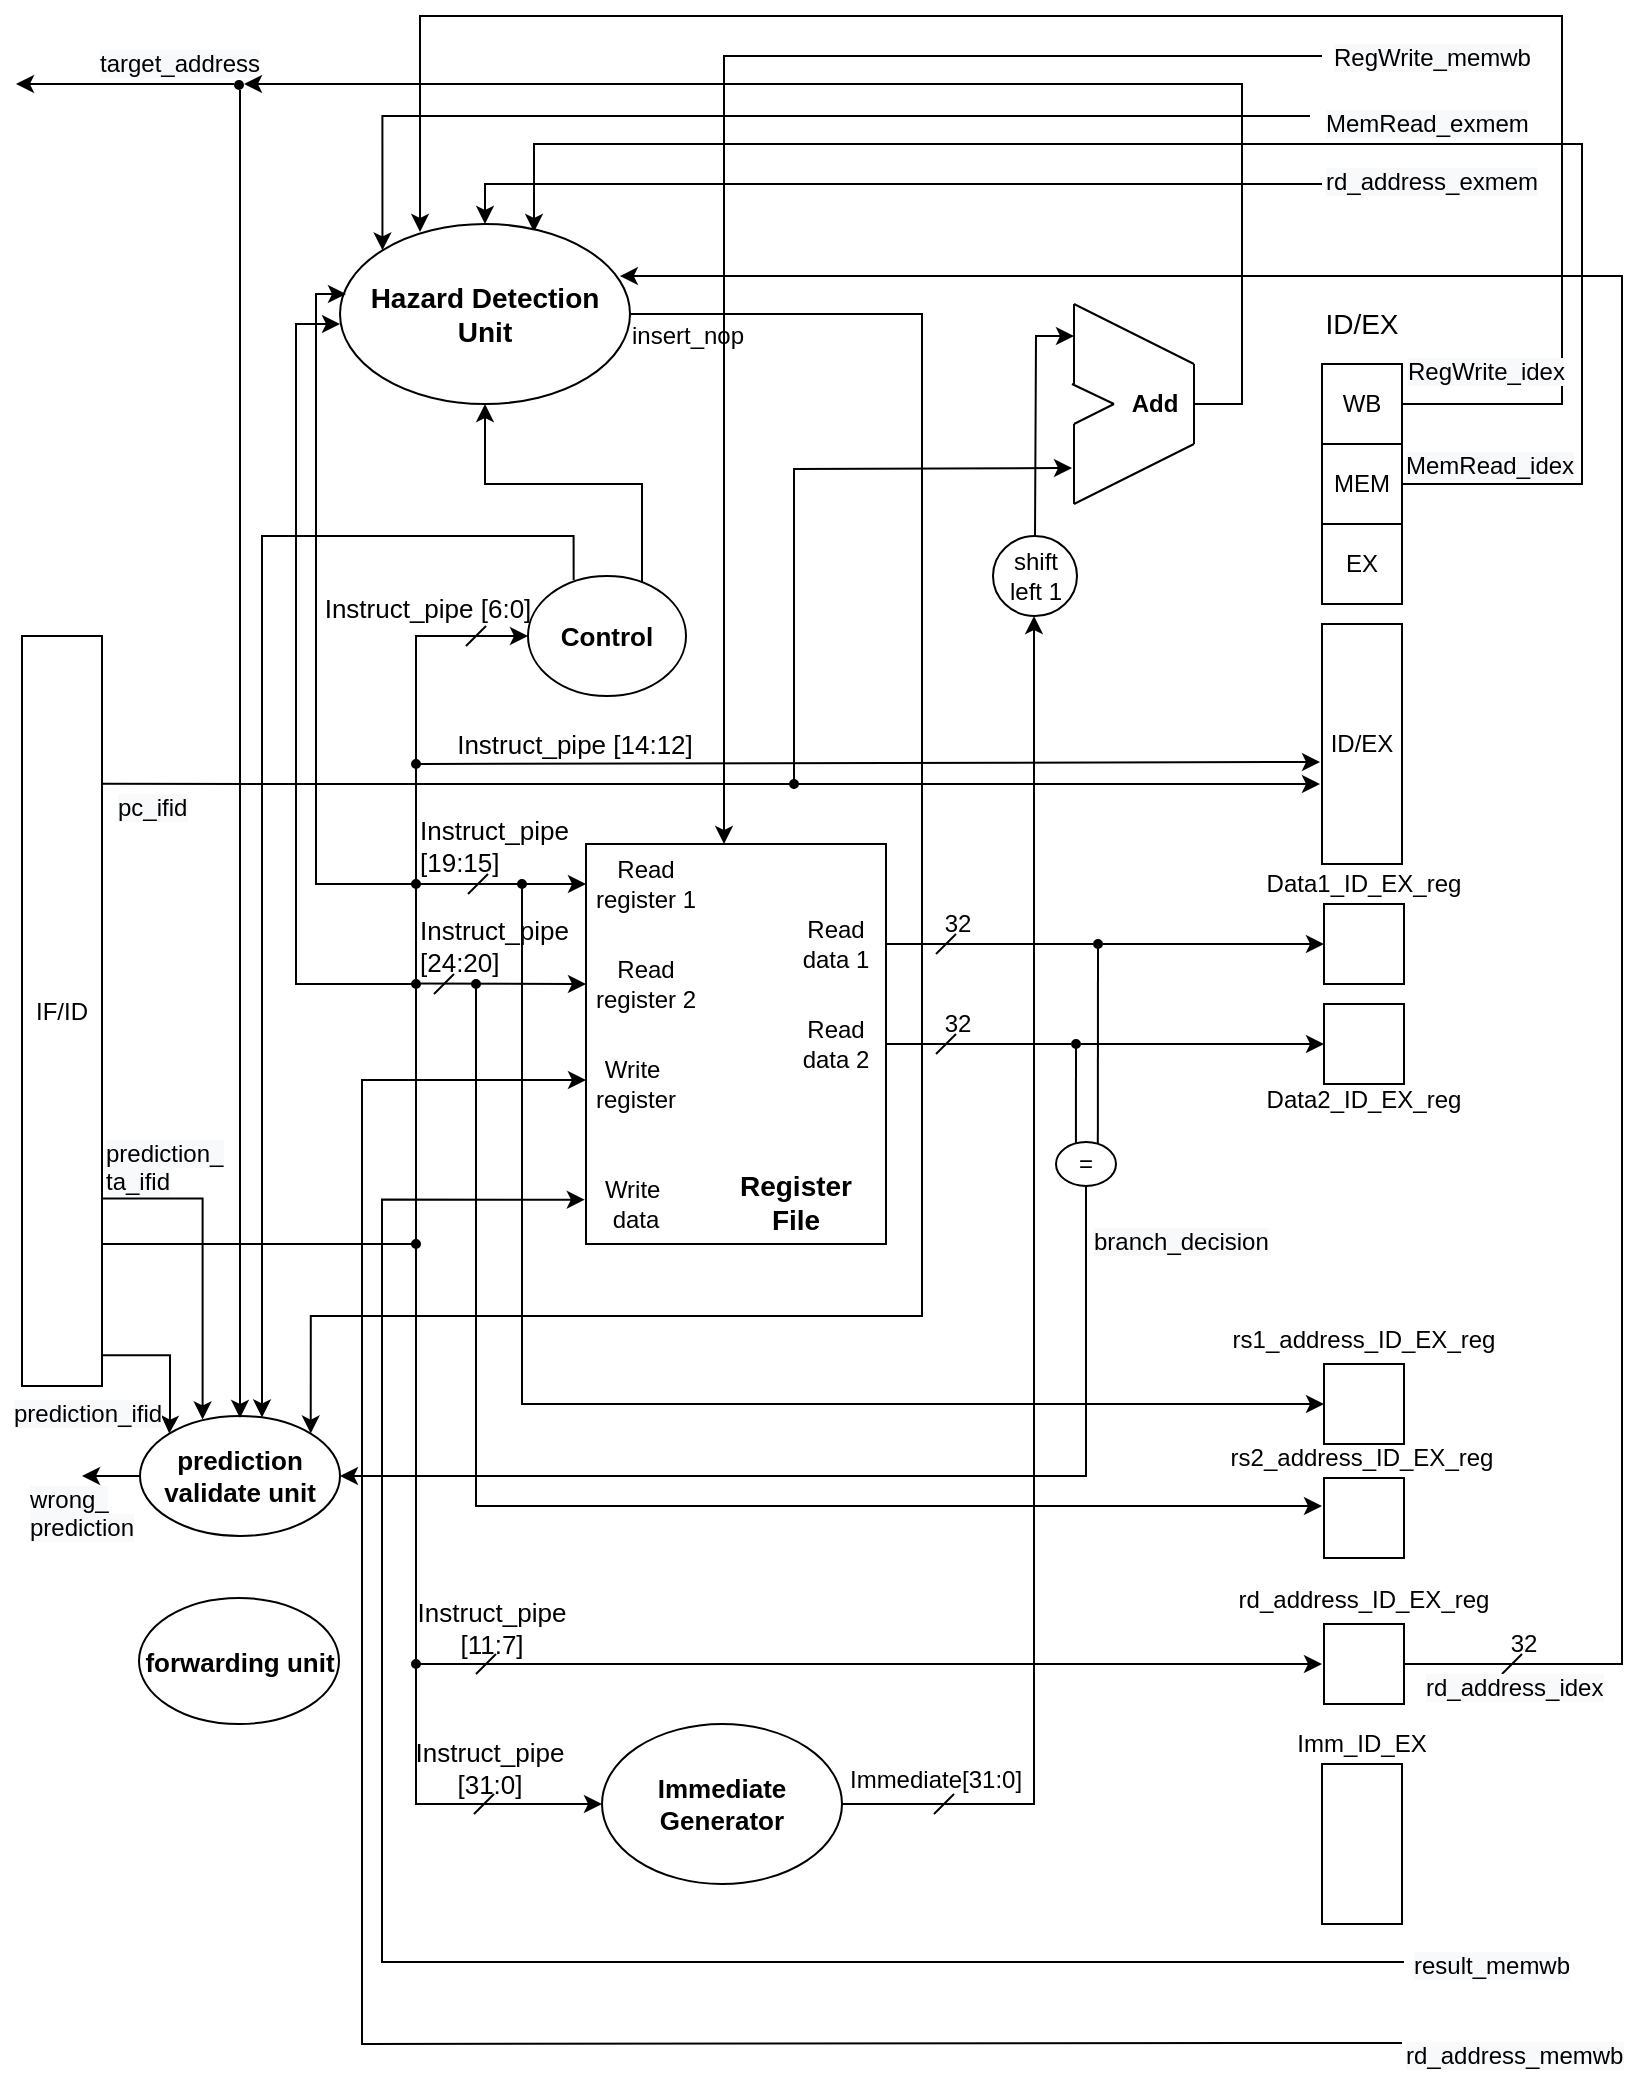 <mxfile version="14.4.2" type="device"><diagram id="C4D67ffuTDaYjJX6yr9e" name="Page-1"><mxGraphModel dx="1021" dy="529" grid="1" gridSize="10" guides="1" tooltips="1" connect="1" arrows="1" fold="1" page="1" pageScale="1" pageWidth="827" pageHeight="1169" math="0" shadow="0"><root><mxCell id="0"/><mxCell id="1" parent="0"/><mxCell id="l9WlV2qs4b8OpY1RFIN2-1" value="" style="endArrow=none;html=1;entryX=0.1;entryY=0.5;entryDx=0;entryDy=0;entryPerimeter=0;" parent="1" target="l9WlV2qs4b8OpY1RFIN2-40" edge="1"><mxGeometry width="50" height="50" relative="1" as="geometry"><mxPoint x="50" y="724" as="sourcePoint"/><mxPoint x="187" y="724" as="targetPoint"/></mxGeometry></mxCell><mxCell id="l9WlV2qs4b8OpY1RFIN2-2" value="" style="endArrow=classic;html=1;rounded=0;" parent="1" edge="1"><mxGeometry width="50" height="50" relative="1" as="geometry"><mxPoint x="207" y="725" as="sourcePoint"/><mxPoint x="292" y="544" as="targetPoint"/><Array as="points"><mxPoint x="207" y="624"/><mxPoint x="207" y="544"/></Array></mxGeometry></mxCell><mxCell id="IM8ucsLifQxLvVjgq8dF-1" style="edgeStyle=orthogonalEdgeStyle;rounded=0;orthogonalLoop=1;jettySize=auto;html=1;entryX=-0.012;entryY=0.427;entryDx=0;entryDy=0;entryPerimeter=0;" parent="1" target="l9WlV2qs4b8OpY1RFIN2-7" edge="1"><mxGeometry relative="1" as="geometry"><mxPoint x="701" y="1083" as="sourcePoint"/><Array as="points"><mxPoint x="190" y="1083"/><mxPoint x="190" y="702"/></Array><mxPoint x="292" y="702" as="targetPoint"/></mxGeometry></mxCell><mxCell id="IM8ucsLifQxLvVjgq8dF-5" style="edgeStyle=orthogonalEdgeStyle;rounded=0;orthogonalLoop=1;jettySize=auto;html=1;exitX=0;exitY=0.25;exitDx=0;exitDy=0;" parent="1" source="IM8ucsLifQxLvVjgq8dF-4" edge="1"><mxGeometry relative="1" as="geometry"><mxPoint x="292" y="642" as="targetPoint"/><mxPoint x="507" y="1151.5" as="sourcePoint"/><Array as="points"><mxPoint x="622" y="1124"/><mxPoint x="180" y="1124"/><mxPoint x="180" y="642"/></Array></mxGeometry></mxCell><mxCell id="IM8ucsLifQxLvVjgq8dF-6" style="edgeStyle=orthogonalEdgeStyle;rounded=0;orthogonalLoop=1;jettySize=auto;html=1;entryX=0.5;entryY=0;entryDx=0;entryDy=0;" parent="1" edge="1"><mxGeometry relative="1" as="geometry"><mxPoint x="361" y="524" as="targetPoint"/><mxPoint x="660" y="130" as="sourcePoint"/><Array as="points"><mxPoint x="361" y="130"/></Array></mxGeometry></mxCell><mxCell id="l9WlV2qs4b8OpY1RFIN2-11" value="" style="endArrow=classic;html=1;" parent="1" edge="1"><mxGeometry width="50" height="50" relative="1" as="geometry"><mxPoint x="205" y="593.76" as="sourcePoint"/><mxPoint x="292" y="594" as="targetPoint"/></mxGeometry></mxCell><mxCell id="l9WlV2qs4b8OpY1RFIN2-12" value="" style="endArrow=classic;html=1;exitX=0.9;exitY=0.5;exitDx=0;exitDy=0;exitPerimeter=0;" parent="1" source="l9WlV2qs4b8OpY1RFIN2-39" edge="1"><mxGeometry width="50" height="50" relative="1" as="geometry"><mxPoint x="187" y="934" as="sourcePoint"/><mxPoint x="660" y="934" as="targetPoint"/></mxGeometry></mxCell><mxCell id="l9WlV2qs4b8OpY1RFIN2-13" value="&lt;font style=&quot;font-size: 13px&quot;&gt;Instruct_pipe [19:15]&lt;/font&gt;" style="text;html=1;strokeColor=none;fillColor=none;align=left;verticalAlign=middle;whiteSpace=wrap;rounded=0;" parent="1" vertex="1"><mxGeometry x="207" y="510" width="81" height="30" as="geometry"/></mxCell><mxCell id="l9WlV2qs4b8OpY1RFIN2-14" value="&lt;font style=&quot;font-size: 13px&quot;&gt;Instruct_pipe [24:20]&lt;/font&gt;" style="text;html=1;strokeColor=none;fillColor=none;align=left;verticalAlign=middle;whiteSpace=wrap;rounded=0;" parent="1" vertex="1"><mxGeometry x="207" y="566" width="81" height="17" as="geometry"/></mxCell><mxCell id="l9WlV2qs4b8OpY1RFIN2-15" value="&lt;span style=&quot;font-size: 13px&quot;&gt;Instruct_pipe [11:7]&lt;/span&gt;" style="text;html=1;strokeColor=none;fillColor=none;align=center;verticalAlign=middle;whiteSpace=wrap;rounded=0;" parent="1" vertex="1"><mxGeometry x="190" y="907" width="110" height="17" as="geometry"/></mxCell><mxCell id="l9WlV2qs4b8OpY1RFIN2-16" value="" style="endArrow=classic;html=1;rounded=0;entryX=0;entryY=0.5;entryDx=0;entryDy=0;" parent="1" target="l9WlV2qs4b8OpY1RFIN2-17" edge="1"><mxGeometry width="50" height="50" relative="1" as="geometry"><mxPoint x="207" y="724" as="sourcePoint"/><mxPoint x="297" y="1004" as="targetPoint"/><Array as="points"><mxPoint x="207" y="844"/><mxPoint x="207" y="1004"/></Array></mxGeometry></mxCell><mxCell id="l9WlV2qs4b8OpY1RFIN2-17" value="&lt;b&gt;&lt;font style=&quot;font-size: 13px&quot;&gt;Immediate Generator&lt;/font&gt;&lt;/b&gt;" style="ellipse;whiteSpace=wrap;html=1;" parent="1" vertex="1"><mxGeometry x="300" y="964" width="120" height="80" as="geometry"/></mxCell><mxCell id="l9WlV2qs4b8OpY1RFIN2-18" value="" style="endArrow=none;html=1;" parent="1" edge="1"><mxGeometry width="50" height="50" relative="1" as="geometry"><mxPoint x="236" y="1009" as="sourcePoint"/><mxPoint x="246" y="999" as="targetPoint"/></mxGeometry></mxCell><mxCell id="l9WlV2qs4b8OpY1RFIN2-19" value="" style="endArrow=none;html=1;" parent="1" edge="1"><mxGeometry width="50" height="50" relative="1" as="geometry"><mxPoint x="237" y="939" as="sourcePoint"/><mxPoint x="247" y="929" as="targetPoint"/></mxGeometry></mxCell><mxCell id="l9WlV2qs4b8OpY1RFIN2-20" value="" style="endArrow=none;html=1;" parent="1" edge="1"><mxGeometry width="50" height="50" relative="1" as="geometry"><mxPoint x="216" y="599" as="sourcePoint"/><mxPoint x="226" y="589" as="targetPoint"/></mxGeometry></mxCell><mxCell id="l9WlV2qs4b8OpY1RFIN2-21" value="" style="endArrow=none;html=1;" parent="1" edge="1"><mxGeometry width="50" height="50" relative="1" as="geometry"><mxPoint x="233" y="549" as="sourcePoint"/><mxPoint x="243" y="539" as="targetPoint"/></mxGeometry></mxCell><mxCell id="l9WlV2qs4b8OpY1RFIN2-22" value="&lt;span style=&quot;font-size: 13px&quot;&gt;Instruct_pipe [31:0]&lt;/span&gt;" style="text;html=1;strokeColor=none;fillColor=none;align=center;verticalAlign=middle;whiteSpace=wrap;rounded=0;" parent="1" vertex="1"><mxGeometry x="189" y="977" width="110" height="17" as="geometry"/></mxCell><mxCell id="l9WlV2qs4b8OpY1RFIN2-23" value="" style="endArrow=classic;html=1;exitX=1;exitY=0.5;exitDx=0;exitDy=0;rounded=0;" parent="1" source="l9WlV2qs4b8OpY1RFIN2-17" edge="1"><mxGeometry width="50" height="50" relative="1" as="geometry"><mxPoint x="417" y="1004" as="sourcePoint"/><mxPoint x="516" y="410" as="targetPoint"/><Array as="points"><mxPoint x="516" y="1004"/></Array></mxGeometry></mxCell><mxCell id="l9WlV2qs4b8OpY1RFIN2-24" value="Immediate[31:0]" style="text;html=1;strokeColor=none;fillColor=none;align=center;verticalAlign=middle;whiteSpace=wrap;rounded=0;" parent="1" vertex="1"><mxGeometry x="447" y="982" width="40" height="20" as="geometry"/></mxCell><mxCell id="l9WlV2qs4b8OpY1RFIN2-25" value="" style="endArrow=none;html=1;" parent="1" edge="1"><mxGeometry width="50" height="50" relative="1" as="geometry"><mxPoint x="466" y="1009" as="sourcePoint"/><mxPoint x="476" y="999" as="targetPoint"/></mxGeometry></mxCell><mxCell id="l9WlV2qs4b8OpY1RFIN2-26" value="" style="rounded=0;whiteSpace=wrap;html=1;" parent="1" vertex="1"><mxGeometry x="660" y="984" width="40" height="80" as="geometry"/></mxCell><mxCell id="l9WlV2qs4b8OpY1RFIN2-27" value="Imm_ID_EX&lt;br&gt;" style="text;html=1;strokeColor=none;fillColor=none;align=center;verticalAlign=middle;whiteSpace=wrap;rounded=0;" parent="1" vertex="1"><mxGeometry x="650" y="964" width="60" height="20" as="geometry"/></mxCell><mxCell id="l9WlV2qs4b8OpY1RFIN2-28" value="" style="endArrow=classic;html=1;exitX=1;exitY=0.5;exitDx=0;exitDy=0;entryX=0;entryY=0.5;entryDx=0;entryDy=0;" parent="1" source="Z_e37B4Mx2cBMfXZXVl4-4" target="l9WlV2qs4b8OpY1RFIN2-41" edge="1"><mxGeometry width="50" height="50" relative="1" as="geometry"><mxPoint x="477" y="574" as="sourcePoint"/><mxPoint x="477" y="574" as="targetPoint"/></mxGeometry></mxCell><mxCell id="l9WlV2qs4b8OpY1RFIN2-29" value="" style="endArrow=classic;html=1;exitX=1;exitY=0.5;exitDx=0;exitDy=0;entryX=0;entryY=0.5;entryDx=0;entryDy=0;" parent="1" source="Z_e37B4Mx2cBMfXZXVl4-7" target="l9WlV2qs4b8OpY1RFIN2-42" edge="1"><mxGeometry width="50" height="50" relative="1" as="geometry"><mxPoint x="417" y="624" as="sourcePoint"/><mxPoint x="477" y="624" as="targetPoint"/></mxGeometry></mxCell><mxCell id="l9WlV2qs4b8OpY1RFIN2-30" value="" style="endArrow=none;html=1;" parent="1" edge="1"><mxGeometry width="50" height="50" relative="1" as="geometry"><mxPoint x="467" y="629" as="sourcePoint"/><mxPoint x="477" y="619" as="targetPoint"/></mxGeometry></mxCell><mxCell id="l9WlV2qs4b8OpY1RFIN2-31" value="" style="endArrow=none;html=1;" parent="1" edge="1"><mxGeometry width="50" height="50" relative="1" as="geometry"><mxPoint x="467" y="579" as="sourcePoint"/><mxPoint x="477" y="569" as="targetPoint"/></mxGeometry></mxCell><mxCell id="l9WlV2qs4b8OpY1RFIN2-32" style="edgeStyle=orthogonalEdgeStyle;rounded=0;orthogonalLoop=1;jettySize=auto;html=1;entryX=0.5;entryY=1;entryDx=0;entryDy=0;" parent="1" source="l9WlV2qs4b8OpY1RFIN2-33" target="l9WlV2qs4b8OpY1RFIN2-69" edge="1"><mxGeometry relative="1" as="geometry"><mxPoint x="297" y="324" as="targetPoint"/><Array as="points"><mxPoint x="320" y="344"/><mxPoint x="242" y="344"/></Array></mxGeometry></mxCell><mxCell id="jDIBKM7Y3bUjdgO7xN4o-4" style="edgeStyle=orthogonalEdgeStyle;rounded=0;orthogonalLoop=1;jettySize=auto;html=1;exitX=0.289;exitY=0.034;exitDx=0;exitDy=0;exitPerimeter=0;" edge="1" parent="1" source="l9WlV2qs4b8OpY1RFIN2-33" target="IM8ucsLifQxLvVjgq8dF-24"><mxGeometry relative="1" as="geometry"><Array as="points"><mxPoint x="286" y="370"/><mxPoint x="130" y="370"/></Array></mxGeometry></mxCell><mxCell id="l9WlV2qs4b8OpY1RFIN2-33" value="&lt;b&gt;&lt;font style=&quot;font-size: 13px&quot;&gt;Control&lt;/font&gt;&lt;/b&gt;" style="ellipse;whiteSpace=wrap;html=1;" parent="1" vertex="1"><mxGeometry x="263" y="390" width="79" height="60" as="geometry"/></mxCell><mxCell id="l9WlV2qs4b8OpY1RFIN2-34" value="" style="endArrow=classic;html=1;rounded=0;entryX=0;entryY=0.5;entryDx=0;entryDy=0;" parent="1" target="l9WlV2qs4b8OpY1RFIN2-33" edge="1"><mxGeometry width="50" height="50" relative="1" as="geometry"><mxPoint x="207" y="544" as="sourcePoint"/><mxPoint x="287" y="424" as="targetPoint"/><Array as="points"><mxPoint x="207" y="420"/></Array></mxGeometry></mxCell><mxCell id="l9WlV2qs4b8OpY1RFIN2-35" value="32" style="text;html=1;strokeColor=none;fillColor=none;align=center;verticalAlign=middle;whiteSpace=wrap;rounded=0;" parent="1" vertex="1"><mxGeometry x="458" y="554" width="40" height="20" as="geometry"/></mxCell><mxCell id="l9WlV2qs4b8OpY1RFIN2-36" value="32" style="text;html=1;strokeColor=none;fillColor=none;align=center;verticalAlign=middle;whiteSpace=wrap;rounded=0;" parent="1" vertex="1"><mxGeometry x="458" y="604" width="40" height="20" as="geometry"/></mxCell><mxCell id="l9WlV2qs4b8OpY1RFIN2-37" value="" style="verticalLabelPosition=bottom;shadow=0;dashed=0;align=center;html=1;verticalAlign=top;shape=mxgraph.electrical.logic_gates.inverting_contact;fillColor=#000000;" parent="1" vertex="1"><mxGeometry x="204.5" y="541.5" width="5" height="5" as="geometry"/></mxCell><mxCell id="l9WlV2qs4b8OpY1RFIN2-38" value="" style="verticalLabelPosition=bottom;shadow=0;dashed=0;align=center;html=1;verticalAlign=top;shape=mxgraph.electrical.logic_gates.inverting_contact;fillColor=#000000;" parent="1" vertex="1"><mxGeometry x="204.5" y="591.5" width="5" height="5" as="geometry"/></mxCell><mxCell id="l9WlV2qs4b8OpY1RFIN2-39" value="" style="verticalLabelPosition=bottom;shadow=0;dashed=0;align=center;html=1;verticalAlign=top;shape=mxgraph.electrical.logic_gates.inverting_contact;fillColor=#000000;" parent="1" vertex="1"><mxGeometry x="204.5" y="931.5" width="5" height="5" as="geometry"/></mxCell><mxCell id="l9WlV2qs4b8OpY1RFIN2-40" value="" style="verticalLabelPosition=bottom;shadow=0;dashed=0;align=center;html=1;verticalAlign=top;shape=mxgraph.electrical.logic_gates.inverting_contact;fillColor=#000000;" parent="1" vertex="1"><mxGeometry x="204.5" y="721.5" width="5" height="5" as="geometry"/></mxCell><mxCell id="l9WlV2qs4b8OpY1RFIN2-41" value="" style="rounded=0;whiteSpace=wrap;html=1;" parent="1" vertex="1"><mxGeometry x="661" y="554" width="40" height="40" as="geometry"/></mxCell><mxCell id="l9WlV2qs4b8OpY1RFIN2-42" value="" style="rounded=0;whiteSpace=wrap;html=1;" parent="1" vertex="1"><mxGeometry x="661" y="604" width="40" height="40" as="geometry"/></mxCell><mxCell id="l9WlV2qs4b8OpY1RFIN2-43" value="Data1_ID_EX_reg" style="text;html=1;strokeColor=none;fillColor=none;align=center;verticalAlign=middle;whiteSpace=wrap;rounded=0;" parent="1" vertex="1"><mxGeometry x="661" y="534" width="40" height="20" as="geometry"/></mxCell><mxCell id="l9WlV2qs4b8OpY1RFIN2-44" value="Data2_ID_EX_reg&lt;br&gt;" style="text;html=1;strokeColor=none;fillColor=none;align=center;verticalAlign=middle;whiteSpace=wrap;rounded=0;" parent="1" vertex="1"><mxGeometry x="661" y="641.5" width="40" height="20" as="geometry"/></mxCell><mxCell id="l9WlV2qs4b8OpY1RFIN2-45" value="&lt;font style=&quot;font-size: 13px&quot;&gt;Instruct_pipe [6:0]&lt;/font&gt;" style="text;html=1;strokeColor=none;fillColor=none;align=center;verticalAlign=middle;whiteSpace=wrap;rounded=0;" parent="1" vertex="1"><mxGeometry x="153.5" y="396" width="118" height="20" as="geometry"/></mxCell><mxCell id="l9WlV2qs4b8OpY1RFIN2-46" value="" style="endArrow=none;html=1;" parent="1" edge="1"><mxGeometry width="50" height="50" relative="1" as="geometry"><mxPoint x="232" y="425" as="sourcePoint"/><mxPoint x="242" y="415" as="targetPoint"/></mxGeometry></mxCell><mxCell id="l9WlV2qs4b8OpY1RFIN2-47" value="" style="endArrow=none;html=1;entryX=0.75;entryY=1;entryDx=0;entryDy=0;exitX=0.374;exitY=-0.003;exitDx=0;exitDy=0;exitPerimeter=0;" parent="1" source="l9WlV2qs4b8OpY1RFIN2-50" edge="1"><mxGeometry width="50" height="50" relative="1" as="geometry"><mxPoint x="537" y="724" as="sourcePoint"/><mxPoint x="537" y="624" as="targetPoint"/></mxGeometry></mxCell><mxCell id="l9WlV2qs4b8OpY1RFIN2-48" value="" style="endArrow=none;html=1;exitX=0.648;exitY=0.013;exitDx=0;exitDy=0;exitPerimeter=0;" parent="1" source="l9WlV2qs4b8OpY1RFIN2-50" edge="1"><mxGeometry width="50" height="50" relative="1" as="geometry"><mxPoint x="548" y="724" as="sourcePoint"/><mxPoint x="548" y="574" as="targetPoint"/></mxGeometry></mxCell><mxCell id="l9WlV2qs4b8OpY1RFIN2-49" value="" style="ellipse;whiteSpace=wrap;html=1;fillColor=#FFFFFF;" parent="1" vertex="1"><mxGeometry x="527" y="673" width="30" height="22" as="geometry"/></mxCell><mxCell id="IM8ucsLifQxLvVjgq8dF-12" value="" style="edgeStyle=orthogonalEdgeStyle;rounded=0;orthogonalLoop=1;jettySize=auto;html=1;entryX=1;entryY=0.5;entryDx=0;entryDy=0;exitX=0.5;exitY=1;exitDx=0;exitDy=0;" parent="1" source="l9WlV2qs4b8OpY1RFIN2-49" target="IM8ucsLifQxLvVjgq8dF-24" edge="1"><mxGeometry relative="1" as="geometry"><mxPoint x="542" y="700" as="sourcePoint"/><mxPoint x="170" y="840" as="targetPoint"/><Array as="points"><mxPoint x="542" y="840"/></Array></mxGeometry></mxCell><mxCell id="l9WlV2qs4b8OpY1RFIN2-50" value="=" style="text;html=1;strokeColor=none;fillColor=none;align=center;verticalAlign=middle;whiteSpace=wrap;rounded=0;" parent="1" vertex="1"><mxGeometry x="522" y="674" width="40" height="20" as="geometry"/></mxCell><mxCell id="l9WlV2qs4b8OpY1RFIN2-51" value="&lt;font style=&quot;font-size: 14px&quot;&gt;ID/EX&lt;/font&gt;" style="text;html=1;strokeColor=none;fillColor=none;align=center;verticalAlign=middle;whiteSpace=wrap;rounded=0;dashed=1;" parent="1" vertex="1"><mxGeometry x="660" y="254" width="40" height="20" as="geometry"/></mxCell><mxCell id="IM8ucsLifQxLvVjgq8dF-22" style="edgeStyle=orthogonalEdgeStyle;rounded=0;orthogonalLoop=1;jettySize=auto;html=1;exitX=1;exitY=0.5;exitDx=0;exitDy=0;entryX=0.276;entryY=0.044;entryDx=0;entryDy=0;entryPerimeter=0;" parent="1" source="l9WlV2qs4b8OpY1RFIN2-52" target="l9WlV2qs4b8OpY1RFIN2-69" edge="1"><mxGeometry relative="1" as="geometry"><mxPoint x="208" y="124" as="targetPoint"/><Array as="points"><mxPoint x="780" y="304"/><mxPoint x="780" y="110"/><mxPoint x="209" y="110"/></Array></mxGeometry></mxCell><mxCell id="l9WlV2qs4b8OpY1RFIN2-52" value="WB" style="rounded=0;whiteSpace=wrap;html=1;" parent="1" vertex="1"><mxGeometry x="660" y="284" width="40" height="40" as="geometry"/></mxCell><mxCell id="IM8ucsLifQxLvVjgq8dF-19" style="edgeStyle=orthogonalEdgeStyle;rounded=0;orthogonalLoop=1;jettySize=auto;html=1;exitX=1;exitY=0.5;exitDx=0;exitDy=0;entryX=0.669;entryY=0.044;entryDx=0;entryDy=0;entryPerimeter=0;" parent="1" source="l9WlV2qs4b8OpY1RFIN2-53" target="l9WlV2qs4b8OpY1RFIN2-69" edge="1"><mxGeometry relative="1" as="geometry"><Array as="points"><mxPoint x="790" y="344"/><mxPoint x="790" y="174"/><mxPoint x="266" y="174"/></Array></mxGeometry></mxCell><mxCell id="l9WlV2qs4b8OpY1RFIN2-53" value="MEM" style="rounded=0;whiteSpace=wrap;html=1;" parent="1" vertex="1"><mxGeometry x="660" y="324" width="40" height="40" as="geometry"/></mxCell><mxCell id="l9WlV2qs4b8OpY1RFIN2-54" value="EX" style="rounded=0;whiteSpace=wrap;html=1;" parent="1" vertex="1"><mxGeometry x="660" y="364" width="40" height="40" as="geometry"/></mxCell><mxCell id="l9WlV2qs4b8OpY1RFIN2-55" value="" style="endArrow=classic;html=1;rounded=0;entryX=0;entryY=0.5;entryDx=0;entryDy=0;" parent="1" target="l9WlV2qs4b8OpY1RFIN2-58" edge="1"><mxGeometry width="50" height="50" relative="1" as="geometry"><mxPoint x="260" y="544" as="sourcePoint"/><mxPoint x="660" y="804" as="targetPoint"/><Array as="points"><mxPoint x="260" y="804"/></Array></mxGeometry></mxCell><mxCell id="l9WlV2qs4b8OpY1RFIN2-56" value="" style="endArrow=classic;html=1;rounded=0;" parent="1" edge="1"><mxGeometry width="50" height="50" relative="1" as="geometry"><mxPoint x="237" y="595" as="sourcePoint"/><mxPoint x="660" y="855" as="targetPoint"/><Array as="points"><mxPoint x="237" y="855"/></Array></mxGeometry></mxCell><mxCell id="l9WlV2qs4b8OpY1RFIN2-57" value="" style="rounded=0;whiteSpace=wrap;html=1;" parent="1" vertex="1"><mxGeometry x="661" y="604" width="40" height="40" as="geometry"/></mxCell><mxCell id="l9WlV2qs4b8OpY1RFIN2-58" value="" style="rounded=0;whiteSpace=wrap;html=1;" parent="1" vertex="1"><mxGeometry x="661" y="784" width="40" height="40" as="geometry"/></mxCell><mxCell id="l9WlV2qs4b8OpY1RFIN2-59" value="" style="rounded=0;whiteSpace=wrap;html=1;" parent="1" vertex="1"><mxGeometry x="661" y="841" width="40" height="40" as="geometry"/></mxCell><mxCell id="l9WlV2qs4b8OpY1RFIN2-60" value="rs1_address_ID_EX_reg" style="text;html=1;strokeColor=none;fillColor=none;align=center;verticalAlign=middle;whiteSpace=wrap;rounded=0;" parent="1" vertex="1"><mxGeometry x="661" y="761.5" width="40" height="20" as="geometry"/></mxCell><mxCell id="l9WlV2qs4b8OpY1RFIN2-61" value="rs2_address_ID_EX_reg" style="text;html=1;strokeColor=none;fillColor=none;align=center;verticalAlign=middle;whiteSpace=wrap;rounded=0;" parent="1" vertex="1"><mxGeometry x="660" y="821" width="40" height="20" as="geometry"/></mxCell><mxCell id="l9WlV2qs4b8OpY1RFIN2-62" value="" style="verticalLabelPosition=bottom;shadow=0;dashed=0;align=center;html=1;verticalAlign=top;shape=mxgraph.electrical.logic_gates.inverting_contact;fillColor=#000000;" parent="1" vertex="1"><mxGeometry x="204.5" y="481.5" width="5" height="5" as="geometry"/></mxCell><mxCell id="l9WlV2qs4b8OpY1RFIN2-63" value="&lt;font style=&quot;font-size: 13px&quot;&gt;Instruct_pipe [14:12]&lt;/font&gt;" style="text;html=1;strokeColor=none;fillColor=none;align=center;verticalAlign=middle;whiteSpace=wrap;rounded=0;" parent="1" vertex="1"><mxGeometry x="220" y="464" width="133" height="20" as="geometry"/></mxCell><mxCell id="IM8ucsLifQxLvVjgq8dF-15" style="edgeStyle=orthogonalEdgeStyle;rounded=0;orthogonalLoop=1;jettySize=auto;html=1;exitX=1;exitY=0.5;exitDx=0;exitDy=0;entryX=0.965;entryY=0.289;entryDx=0;entryDy=0;entryPerimeter=0;" parent="1" source="l9WlV2qs4b8OpY1RFIN2-64" target="l9WlV2qs4b8OpY1RFIN2-69" edge="1"><mxGeometry relative="1" as="geometry"><Array as="points"><mxPoint x="810" y="934"/><mxPoint x="810" y="240"/></Array><mxPoint x="320" y="240" as="targetPoint"/></mxGeometry></mxCell><mxCell id="l9WlV2qs4b8OpY1RFIN2-64" value="" style="rounded=0;whiteSpace=wrap;html=1;" parent="1" vertex="1"><mxGeometry x="661" y="914" width="40" height="40" as="geometry"/></mxCell><mxCell id="l9WlV2qs4b8OpY1RFIN2-65" value="" style="verticalLabelPosition=bottom;shadow=0;dashed=0;align=center;html=1;verticalAlign=top;shape=mxgraph.electrical.logic_gates.inverting_contact;fillColor=#000000;" parent="1" vertex="1"><mxGeometry x="234.5" y="591.5" width="5" height="5" as="geometry"/></mxCell><mxCell id="l9WlV2qs4b8OpY1RFIN2-66" value="" style="verticalLabelPosition=bottom;shadow=0;dashed=0;align=center;html=1;verticalAlign=top;shape=mxgraph.electrical.logic_gates.inverting_contact;fillColor=#000000;" parent="1" vertex="1"><mxGeometry x="257.5" y="541.5" width="5" height="5" as="geometry"/></mxCell><mxCell id="l9WlV2qs4b8OpY1RFIN2-67" value="rd_address_ID_EX_reg" style="text;html=1;strokeColor=none;fillColor=none;align=center;verticalAlign=middle;whiteSpace=wrap;rounded=0;" parent="1" vertex="1"><mxGeometry x="661" y="891.5" width="40" height="20" as="geometry"/></mxCell><mxCell id="IM8ucsLifQxLvVjgq8dF-8" style="edgeStyle=orthogonalEdgeStyle;rounded=0;orthogonalLoop=1;jettySize=auto;html=1;entryX=0;entryY=0;entryDx=0;entryDy=0;" parent="1" target="l9WlV2qs4b8OpY1RFIN2-69" edge="1"><mxGeometry relative="1" as="geometry"><mxPoint x="654" y="160" as="sourcePoint"/><Array as="points"><mxPoint x="654" y="160"/><mxPoint x="190" y="160"/></Array></mxGeometry></mxCell><mxCell id="IM8ucsLifQxLvVjgq8dF-10" style="edgeStyle=orthogonalEdgeStyle;rounded=0;orthogonalLoop=1;jettySize=auto;html=1;exitX=0;exitY=0.5;exitDx=0;exitDy=0;entryX=0.5;entryY=0;entryDx=0;entryDy=0;" parent="1" source="IM8ucsLifQxLvVjgq8dF-11" target="l9WlV2qs4b8OpY1RFIN2-69" edge="1"><mxGeometry relative="1" as="geometry"><mxPoint x="597" y="214" as="sourcePoint"/><Array as="points"><mxPoint x="630" y="194"/><mxPoint x="242" y="194"/></Array></mxGeometry></mxCell><mxCell id="jDIBKM7Y3bUjdgO7xN4o-16" style="edgeStyle=orthogonalEdgeStyle;rounded=0;orthogonalLoop=1;jettySize=auto;html=1;exitX=1;exitY=0.5;exitDx=0;exitDy=0;entryX=1;entryY=0;entryDx=0;entryDy=0;" edge="1" parent="1" source="l9WlV2qs4b8OpY1RFIN2-69" target="IM8ucsLifQxLvVjgq8dF-24"><mxGeometry relative="1" as="geometry"><Array as="points"><mxPoint x="460" y="259"/><mxPoint x="460" y="760"/><mxPoint x="155" y="760"/></Array></mxGeometry></mxCell><mxCell id="l9WlV2qs4b8OpY1RFIN2-69" value="&lt;font style=&quot;font-size: 14px&quot;&gt;&lt;b&gt;Hazard Detection Unit&lt;/b&gt;&lt;/font&gt;" style="ellipse;whiteSpace=wrap;html=1;" parent="1" vertex="1"><mxGeometry x="169" y="214" width="145" height="90" as="geometry"/></mxCell><mxCell id="l9WlV2qs4b8OpY1RFIN2-70" value="" style="group;fontStyle=1" parent="1" vertex="1" connectable="0"><mxGeometry x="535" y="254" width="61" height="100" as="geometry"/></mxCell><mxCell id="l9WlV2qs4b8OpY1RFIN2-71" value="" style="endArrow=none;html=1;" parent="l9WlV2qs4b8OpY1RFIN2-70" edge="1"><mxGeometry width="50" height="50" relative="1" as="geometry"><mxPoint x="1" y="100" as="sourcePoint"/><mxPoint x="61" y="70" as="targetPoint"/></mxGeometry></mxCell><mxCell id="l9WlV2qs4b8OpY1RFIN2-72" value="" style="endArrow=none;html=1;" parent="l9WlV2qs4b8OpY1RFIN2-70" edge="1"><mxGeometry width="50" height="50" relative="1" as="geometry"><mxPoint x="61" y="70" as="sourcePoint"/><mxPoint x="61" y="30" as="targetPoint"/></mxGeometry></mxCell><mxCell id="l9WlV2qs4b8OpY1RFIN2-73" value="" style="endArrow=none;html=1;" parent="l9WlV2qs4b8OpY1RFIN2-70" edge="1"><mxGeometry width="50" height="50" relative="1" as="geometry"><mxPoint x="1" as="sourcePoint"/><mxPoint x="61" y="30" as="targetPoint"/></mxGeometry></mxCell><mxCell id="l9WlV2qs4b8OpY1RFIN2-74" value="" style="endArrow=none;html=1;" parent="l9WlV2qs4b8OpY1RFIN2-70" edge="1"><mxGeometry width="50" height="50" relative="1" as="geometry"><mxPoint y="40" as="sourcePoint"/><mxPoint x="21" y="50" as="targetPoint"/></mxGeometry></mxCell><mxCell id="l9WlV2qs4b8OpY1RFIN2-75" value="" style="endArrow=none;html=1;" parent="l9WlV2qs4b8OpY1RFIN2-70" edge="1"><mxGeometry width="50" height="50" relative="1" as="geometry"><mxPoint x="1" y="60" as="sourcePoint"/><mxPoint x="21" y="50" as="targetPoint"/></mxGeometry></mxCell><mxCell id="l9WlV2qs4b8OpY1RFIN2-76" value="" style="endArrow=none;html=1;" parent="l9WlV2qs4b8OpY1RFIN2-70" edge="1"><mxGeometry width="50" height="50" relative="1" as="geometry"><mxPoint x="1" y="40" as="sourcePoint"/><mxPoint x="1" as="targetPoint"/></mxGeometry></mxCell><mxCell id="l9WlV2qs4b8OpY1RFIN2-77" value="" style="endArrow=none;html=1;" parent="l9WlV2qs4b8OpY1RFIN2-70" edge="1"><mxGeometry width="50" height="50" relative="1" as="geometry"><mxPoint x="1" y="100" as="sourcePoint"/><mxPoint x="1" y="60" as="targetPoint"/></mxGeometry></mxCell><mxCell id="l9WlV2qs4b8OpY1RFIN2-105" style="edgeStyle=orthogonalEdgeStyle;rounded=0;orthogonalLoop=1;jettySize=auto;html=1;" parent="1" source="jDIBKM7Y3bUjdgO7xN4o-6" edge="1"><mxGeometry relative="1" as="geometry"><mxPoint x="7" y="144" as="targetPoint"/><Array as="points"/></mxGeometry></mxCell><mxCell id="l9WlV2qs4b8OpY1RFIN2-78" value="&lt;span&gt;Add&lt;/span&gt;" style="text;html=1;align=center;verticalAlign=middle;resizable=0;points=[];autosize=1;fontStyle=1" parent="1" vertex="1"><mxGeometry x="556" y="294" width="40" height="20" as="geometry"/></mxCell><mxCell id="l9WlV2qs4b8OpY1RFIN2-80" value="" style="verticalLabelPosition=bottom;shadow=0;dashed=0;align=center;html=1;verticalAlign=top;shape=mxgraph.electrical.logic_gates.inverting_contact;fillColor=#000000;" parent="1" vertex="1"><mxGeometry x="393.5" y="491.5" width="5" height="5" as="geometry"/></mxCell><mxCell id="l9WlV2qs4b8OpY1RFIN2-83" value="shift left 1" style="ellipse;whiteSpace=wrap;html=1;" parent="1" vertex="1"><mxGeometry x="495.5" y="370" width="42" height="40" as="geometry"/></mxCell><mxCell id="l9WlV2qs4b8OpY1RFIN2-84" value="" style="endArrow=classic;html=1;exitX=0.1;exitY=0.5;exitDx=0;exitDy=0;rounded=0;exitPerimeter=0;" parent="1" source="l9WlV2qs4b8OpY1RFIN2-37" edge="1"><mxGeometry width="50" height="50" relative="1" as="geometry"><mxPoint x="187" y="543.5" as="sourcePoint"/><mxPoint x="172" y="249" as="targetPoint"/><Array as="points"><mxPoint x="157" y="544"/><mxPoint x="157" y="249"/></Array></mxGeometry></mxCell><mxCell id="l9WlV2qs4b8OpY1RFIN2-85" value="" style="endArrow=classic;html=1;exitX=0.1;exitY=0.5;exitDx=0;exitDy=0;entryX=0;entryY=0.556;entryDx=0;entryDy=0;entryPerimeter=0;rounded=0;exitPerimeter=0;" parent="1" source="l9WlV2qs4b8OpY1RFIN2-38" target="l9WlV2qs4b8OpY1RFIN2-69" edge="1"><mxGeometry width="50" height="50" relative="1" as="geometry"><mxPoint x="185.75" y="593.5" as="sourcePoint"/><mxPoint x="167" y="264" as="targetPoint"/><Array as="points"><mxPoint x="147" y="594"/><mxPoint x="147" y="264"/></Array></mxGeometry></mxCell><mxCell id="l9WlV2qs4b8OpY1RFIN2-88" value="insert_nop" style="text;html=1;strokeColor=none;fillColor=none;align=center;verticalAlign=middle;whiteSpace=wrap;rounded=0;" parent="1" vertex="1"><mxGeometry x="323" y="260" width="40" height="20" as="geometry"/></mxCell><mxCell id="jDIBKM7Y3bUjdgO7xN4o-15" style="edgeStyle=orthogonalEdgeStyle;rounded=0;orthogonalLoop=1;jettySize=auto;html=1;exitX=1;exitY=0.75;exitDx=0;exitDy=0;entryX=0.313;entryY=0.029;entryDx=0;entryDy=0;entryPerimeter=0;" edge="1" parent="1" source="l9WlV2qs4b8OpY1RFIN2-89" target="IM8ucsLifQxLvVjgq8dF-24"><mxGeometry relative="1" as="geometry"/></mxCell><mxCell id="l9WlV2qs4b8OpY1RFIN2-89" value="IF/ID" style="rounded=0;whiteSpace=wrap;html=1;" parent="1" vertex="1"><mxGeometry x="10" y="420" width="40" height="375" as="geometry"/></mxCell><mxCell id="l9WlV2qs4b8OpY1RFIN2-94" value="" style="endArrow=classic;html=1;rounded=0;exitX=1.012;exitY=0.197;exitDx=0;exitDy=0;exitPerimeter=0;" parent="1" source="l9WlV2qs4b8OpY1RFIN2-89" edge="1"><mxGeometry width="50" height="50" relative="1" as="geometry"><mxPoint x="70" y="494" as="sourcePoint"/><mxPoint x="659" y="494" as="targetPoint"/><Array as="points"><mxPoint x="137" y="494"/><mxPoint x="377" y="494"/><mxPoint x="427" y="494"/></Array></mxGeometry></mxCell><mxCell id="l9WlV2qs4b8OpY1RFIN2-95" value="ID/EX" style="rounded=0;whiteSpace=wrap;html=1;" parent="1" vertex="1"><mxGeometry x="660" y="414" width="40" height="120" as="geometry"/></mxCell><mxCell id="l9WlV2qs4b8OpY1RFIN2-96" value="" style="endArrow=classic;html=1;fontStyle=1;rounded=0;" parent="1" edge="1"><mxGeometry width="50" height="50" relative="1" as="geometry"><mxPoint x="396" y="496.5" as="sourcePoint"/><mxPoint x="535" y="336" as="targetPoint"/><Array as="points"><mxPoint x="396" y="336.5"/></Array></mxGeometry></mxCell><mxCell id="l9WlV2qs4b8OpY1RFIN2-97" value="" style="endArrow=classic;html=1;exitX=0.9;exitY=0.5;exitDx=0;exitDy=0;exitPerimeter=0;" parent="1" source="l9WlV2qs4b8OpY1RFIN2-62" edge="1"><mxGeometry width="50" height="50" relative="1" as="geometry"><mxPoint x="210" y="483" as="sourcePoint"/><mxPoint x="659" y="483" as="targetPoint"/><Array as="points"/></mxGeometry></mxCell><mxCell id="IM8ucsLifQxLvVjgq8dF-2" value="&lt;span style=&quot;color: rgb(0 , 0 , 0) ; font-family: &amp;#34;helvetica&amp;#34; ; font-size: 12px ; font-style: normal ; font-weight: 400 ; letter-spacing: normal ; text-align: center ; text-indent: 0px ; text-transform: none ; word-spacing: 0px ; background-color: rgb(248 , 249 , 250) ; display: inline ; float: none&quot;&gt;result_memwb&lt;/span&gt;" style="text;whiteSpace=wrap;html=1;" parent="1" vertex="1"><mxGeometry x="704" y="1071" width="80" height="30" as="geometry"/></mxCell><mxCell id="IM8ucsLifQxLvVjgq8dF-4" value="&lt;span style=&quot;color: rgb(0 , 0 , 0) ; font-family: &amp;#34;helvetica&amp;#34; ; font-size: 12px ; font-style: normal ; font-weight: 400 ; letter-spacing: normal ; text-align: center ; text-indent: 0px ; text-transform: none ; word-spacing: 0px ; background-color: rgb(248 , 249 , 250) ; display: inline ; float: none&quot;&gt;rd_address_memwb&lt;/span&gt;" style="text;whiteSpace=wrap;html=1;" parent="1" vertex="1"><mxGeometry x="700" y="1116" width="100" height="30" as="geometry"/></mxCell><mxCell id="IM8ucsLifQxLvVjgq8dF-7" value="&lt;span style=&quot;color: rgb(0 , 0 , 0) ; font-family: &amp;#34;helvetica&amp;#34; ; font-size: 12px ; font-style: normal ; font-weight: 400 ; letter-spacing: normal ; text-align: center ; text-indent: 0px ; text-transform: none ; word-spacing: 0px ; background-color: rgb(248 , 249 , 250) ; display: inline ; float: none&quot;&gt;RegWrite_memwb&lt;/span&gt;" style="text;whiteSpace=wrap;html=1;" parent="1" vertex="1"><mxGeometry x="664" y="117" width="106" height="20" as="geometry"/></mxCell><mxCell id="IM8ucsLifQxLvVjgq8dF-9" value="&lt;span style=&quot;color: rgb(0 , 0 , 0) ; font-family: &amp;#34;helvetica&amp;#34; ; font-size: 12px ; font-style: normal ; font-weight: 400 ; letter-spacing: normal ; text-align: center ; text-indent: 0px ; text-transform: none ; word-spacing: 0px ; background-color: rgb(248 , 249 , 250) ; display: inline ; float: none&quot;&gt;MemRead_exmem&lt;/span&gt;" style="text;whiteSpace=wrap;html=1;" parent="1" vertex="1"><mxGeometry x="660" y="150" width="90" height="30" as="geometry"/></mxCell><mxCell id="IM8ucsLifQxLvVjgq8dF-11" value="&lt;span style=&quot;color: rgb(0 , 0 , 0) ; font-family: &amp;#34;helvetica&amp;#34; ; font-size: 12px ; font-style: normal ; font-weight: 400 ; letter-spacing: normal ; text-align: center ; text-indent: 0px ; text-transform: none ; word-spacing: 0px ; background-color: rgb(248 , 249 , 250) ; display: inline ; float: none&quot;&gt;rd_address_exmem&lt;/span&gt;" style="text;whiteSpace=wrap;html=1;" parent="1" vertex="1"><mxGeometry x="660" y="179" width="110" height="30" as="geometry"/></mxCell><mxCell id="IM8ucsLifQxLvVjgq8dF-13" value="&lt;span style=&quot;color: rgb(0 , 0 , 0) ; font-family: &amp;#34;helvetica&amp;#34; ; font-size: 12px ; font-style: normal ; font-weight: 400 ; letter-spacing: normal ; text-align: center ; text-indent: 0px ; text-transform: none ; word-spacing: 0px ; background-color: rgb(248 , 249 , 250) ; display: inline ; float: none&quot;&gt;branch_decision&lt;/span&gt;" style="text;whiteSpace=wrap;html=1;" parent="1" vertex="1"><mxGeometry x="543.5" y="709" width="80" height="30" as="geometry"/></mxCell><mxCell id="IM8ucsLifQxLvVjgq8dF-14" value="&lt;span style=&quot;color: rgb(0 , 0 , 0) ; font-family: &amp;#34;helvetica&amp;#34; ; font-size: 12px ; font-style: normal ; font-weight: 400 ; letter-spacing: normal ; text-align: center ; text-indent: 0px ; text-transform: none ; word-spacing: 0px ; background-color: rgb(248 , 249 , 250) ; display: inline ; float: none&quot;&gt;target_address&lt;/span&gt;" style="text;whiteSpace=wrap;html=1;" parent="1" vertex="1"><mxGeometry x="47" y="120" width="30" height="30" as="geometry"/></mxCell><mxCell id="IM8ucsLifQxLvVjgq8dF-16" value="" style="endArrow=none;html=1;" parent="1" edge="1"><mxGeometry width="50" height="50" relative="1" as="geometry"><mxPoint x="750" y="939" as="sourcePoint"/><mxPoint x="760" y="929" as="targetPoint"/></mxGeometry></mxCell><mxCell id="IM8ucsLifQxLvVjgq8dF-17" value="32" style="text;html=1;strokeColor=none;fillColor=none;align=center;verticalAlign=middle;whiteSpace=wrap;rounded=0;" parent="1" vertex="1"><mxGeometry x="741" y="914" width="40" height="20" as="geometry"/></mxCell><mxCell id="IM8ucsLifQxLvVjgq8dF-18" value="&lt;span style=&quot;color: rgb(0 , 0 , 0) ; font-family: &amp;#34;helvetica&amp;#34; ; font-size: 12px ; font-style: normal ; font-weight: 400 ; letter-spacing: normal ; text-align: center ; text-indent: 0px ; text-transform: none ; word-spacing: 0px ; background-color: rgb(248 , 249 , 250) ; display: inline ; float: none&quot;&gt;rd_address_idex&lt;br&gt;&lt;br&gt;&lt;/span&gt;" style="text;whiteSpace=wrap;html=1;" parent="1" vertex="1"><mxGeometry x="710" y="931.5" width="90" height="30" as="geometry"/></mxCell><mxCell id="IM8ucsLifQxLvVjgq8dF-20" value="&lt;span style=&quot;color: rgb(0 , 0 , 0) ; font-family: &amp;#34;helvetica&amp;#34; ; font-size: 12px ; font-style: normal ; font-weight: 400 ; letter-spacing: normal ; text-align: center ; text-indent: 0px ; text-transform: none ; word-spacing: 0px ; background-color: rgb(248 , 249 , 250) ; display: inline ; float: none&quot;&gt;MemRead_idex&lt;/span&gt;" style="text;whiteSpace=wrap;html=1;" parent="1" vertex="1"><mxGeometry x="700" y="321" width="90" height="30" as="geometry"/></mxCell><mxCell id="IM8ucsLifQxLvVjgq8dF-23" value="&lt;span style=&quot;color: rgb(0 , 0 , 0) ; font-family: &amp;#34;helvetica&amp;#34; ; font-size: 12px ; font-style: normal ; font-weight: 400 ; letter-spacing: normal ; text-align: center ; text-indent: 0px ; text-transform: none ; word-spacing: 0px ; background-color: rgb(248 , 249 , 250) ; display: inline ; float: none&quot;&gt;RegWrite_idex&lt;/span&gt;" style="text;whiteSpace=wrap;html=1;" parent="1" vertex="1"><mxGeometry x="701" y="274" width="70" height="30" as="geometry"/></mxCell><mxCell id="jDIBKM7Y3bUjdgO7xN4o-13" style="edgeStyle=orthogonalEdgeStyle;rounded=0;orthogonalLoop=1;jettySize=auto;html=1;exitX=0.994;exitY=0.959;exitDx=0;exitDy=0;entryX=0;entryY=0;entryDx=0;entryDy=0;exitPerimeter=0;" edge="1" parent="1" source="l9WlV2qs4b8OpY1RFIN2-89" target="IM8ucsLifQxLvVjgq8dF-24"><mxGeometry relative="1" as="geometry"><Array as="points"><mxPoint x="84" y="780"/><mxPoint x="84" y="810"/><mxPoint x="84" y="810"/></Array></mxGeometry></mxCell><mxCell id="jDIBKM7Y3bUjdgO7xN4o-17" style="edgeStyle=orthogonalEdgeStyle;rounded=0;orthogonalLoop=1;jettySize=auto;html=1;exitX=0;exitY=0.5;exitDx=0;exitDy=0;" edge="1" parent="1" source="IM8ucsLifQxLvVjgq8dF-24"><mxGeometry relative="1" as="geometry"><mxPoint x="40" y="840.412" as="targetPoint"/></mxGeometry></mxCell><mxCell id="IM8ucsLifQxLvVjgq8dF-24" value="&lt;b&gt;&lt;font style=&quot;font-size: 13px&quot;&gt;prediction validate unit&lt;/font&gt;&lt;/b&gt;&lt;span style=&quot;color: rgba(0 , 0 , 0 , 0) ; font-family: monospace ; font-size: 0px&quot;&gt;%3CmxGraphModel%3E%3Croot%3E%3CmxCell%20id%3D%220%22%2F%3E%3CmxCell%20id%3D%221%22%20parent%3D%220%22%2F%3E%3CmxCell%20id%3D%222%22%20value%3D%22%26lt%3Bb%26gt%3B%26lt%3Bfont%20style%3D%26quot%3Bfont-size%3A%2013px%26quot%3B%26gt%3BControl%26lt%3B%2Ffont%26gt%3B%26lt%3B%2Fb%26gt%3B%22%20style%3D%22ellipse%3BwhiteSpace%3Dwrap%3Bhtml%3D1%3B%22%20vertex%3D%221%22%20parent%3D%221%22%3E%3CmxGeometry%20x%3D%22531%22%20y%3D%22290%22%20width%3D%2279%22%20height%3D%2260%22%20as%3D%22geometry%22%2F%3E%3C%2FmxCell%3E%3C%2Froot%3E%3C%2FmxGraphModel%3E&lt;/span&gt;" style="ellipse;whiteSpace=wrap;html=1;" parent="1" vertex="1"><mxGeometry x="69" y="810" width="100" height="60" as="geometry"/></mxCell><mxCell id="IM8ucsLifQxLvVjgq8dF-25" value="&lt;b&gt;&lt;font style=&quot;font-size: 13px&quot;&gt;forwarding unit&lt;/font&gt;&lt;/b&gt;" style="ellipse;whiteSpace=wrap;html=1;" parent="1" vertex="1"><mxGeometry x="68.5" y="901" width="100" height="63" as="geometry"/></mxCell><mxCell id="Z_e37B4Mx2cBMfXZXVl4-3" value="" style="endArrow=classic;html=1;strokeColor=#000000;exitX=0.5;exitY=0;exitDx=0;exitDy=0;rounded=0;" parent="1" source="l9WlV2qs4b8OpY1RFIN2-83" edge="1"><mxGeometry width="50" height="50" relative="1" as="geometry"><mxPoint x="536.5" y="380" as="sourcePoint"/><mxPoint x="536" y="270" as="targetPoint"/><Array as="points"><mxPoint x="517" y="270"/></Array></mxGeometry></mxCell><mxCell id="Z_e37B4Mx2cBMfXZXVl4-4" value="" style="verticalLabelPosition=bottom;shadow=0;dashed=0;align=center;html=1;verticalAlign=top;shape=mxgraph.electrical.logic_gates.inverting_contact;fillColor=#000000;" parent="1" vertex="1"><mxGeometry x="545.5" y="571.5" width="5" height="5" as="geometry"/></mxCell><mxCell id="Z_e37B4Mx2cBMfXZXVl4-6" value="" style="endArrow=none;html=1;exitX=1;exitY=0.5;exitDx=0;exitDy=0;entryX=0;entryY=0.5;entryDx=0;entryDy=0;endFill=0;" parent="1" source="l9WlV2qs4b8OpY1RFIN2-8" target="Z_e37B4Mx2cBMfXZXVl4-4" edge="1"><mxGeometry width="50" height="50" relative="1" as="geometry"><mxPoint x="437" y="574.0" as="sourcePoint"/><mxPoint x="681" y="574.0" as="targetPoint"/></mxGeometry></mxCell><mxCell id="Z_e37B4Mx2cBMfXZXVl4-7" value="" style="verticalLabelPosition=bottom;shadow=0;dashed=0;align=center;html=1;verticalAlign=top;shape=mxgraph.electrical.logic_gates.inverting_contact;fillColor=#000000;" parent="1" vertex="1"><mxGeometry x="534.5" y="621.5" width="5" height="5" as="geometry"/></mxCell><mxCell id="Z_e37B4Mx2cBMfXZXVl4-8" value="" style="endArrow=none;html=1;exitX=1;exitY=0.5;exitDx=0;exitDy=0;entryX=0;entryY=0.5;entryDx=0;entryDy=0;endFill=0;" parent="1" source="l9WlV2qs4b8OpY1RFIN2-9" target="Z_e37B4Mx2cBMfXZXVl4-7" edge="1"><mxGeometry width="50" height="50" relative="1" as="geometry"><mxPoint x="437" y="624" as="sourcePoint"/><mxPoint x="681" y="624" as="targetPoint"/></mxGeometry></mxCell><mxCell id="Z_e37B4Mx2cBMfXZXVl4-11" value="" style="group" parent="1" vertex="1" connectable="0"><mxGeometry x="292" y="524" width="150" height="200" as="geometry"/></mxCell><mxCell id="l9WlV2qs4b8OpY1RFIN2-3" value="" style="rounded=0;whiteSpace=wrap;html=1;" parent="Z_e37B4Mx2cBMfXZXVl4-11" vertex="1"><mxGeometry width="150" height="200" as="geometry"/></mxCell><mxCell id="l9WlV2qs4b8OpY1RFIN2-4" value="Read register 1" style="text;html=1;strokeColor=none;fillColor=none;align=center;verticalAlign=middle;whiteSpace=wrap;rounded=0;" parent="Z_e37B4Mx2cBMfXZXVl4-11" vertex="1"><mxGeometry y="7" width="60" height="26" as="geometry"/></mxCell><mxCell id="l9WlV2qs4b8OpY1RFIN2-5" value="Read register 2" style="text;html=1;strokeColor=none;fillColor=none;align=center;verticalAlign=middle;whiteSpace=wrap;rounded=0;" parent="Z_e37B4Mx2cBMfXZXVl4-11" vertex="1"><mxGeometry y="60" width="60" height="20" as="geometry"/></mxCell><mxCell id="l9WlV2qs4b8OpY1RFIN2-6" value="Write&amp;nbsp;&lt;br&gt;register" style="text;html=1;strokeColor=none;fillColor=none;align=center;verticalAlign=middle;whiteSpace=wrap;rounded=0;" parent="Z_e37B4Mx2cBMfXZXVl4-11" vertex="1"><mxGeometry y="110" width="50" height="20" as="geometry"/></mxCell><mxCell id="l9WlV2qs4b8OpY1RFIN2-7" value="Write&amp;nbsp;&lt;br&gt;data&lt;br&gt;" style="text;html=1;strokeColor=none;fillColor=none;align=center;verticalAlign=middle;whiteSpace=wrap;rounded=0;" parent="Z_e37B4Mx2cBMfXZXVl4-11" vertex="1"><mxGeometry y="168" width="50" height="23" as="geometry"/></mxCell><mxCell id="l9WlV2qs4b8OpY1RFIN2-8" value="Read data 1" style="text;html=1;strokeColor=none;fillColor=none;align=center;verticalAlign=middle;whiteSpace=wrap;rounded=0;" parent="Z_e37B4Mx2cBMfXZXVl4-11" vertex="1"><mxGeometry x="100" y="40" width="50" height="20" as="geometry"/></mxCell><mxCell id="l9WlV2qs4b8OpY1RFIN2-9" value="Read data 2" style="text;html=1;strokeColor=none;fillColor=none;align=center;verticalAlign=middle;whiteSpace=wrap;rounded=0;" parent="Z_e37B4Mx2cBMfXZXVl4-11" vertex="1"><mxGeometry x="100" y="90" width="50" height="20" as="geometry"/></mxCell><mxCell id="l9WlV2qs4b8OpY1RFIN2-10" value="&lt;font style=&quot;font-size: 14px&quot;&gt;&lt;b&gt;Register File&lt;/b&gt;&lt;/font&gt;" style="text;html=1;strokeColor=none;fillColor=none;align=center;verticalAlign=middle;whiteSpace=wrap;rounded=0;" parent="Z_e37B4Mx2cBMfXZXVl4-11" vertex="1"><mxGeometry x="75" y="169" width="60" height="20" as="geometry"/></mxCell><mxCell id="jDIBKM7Y3bUjdgO7xN4o-5" value="&lt;span style=&quot;color: rgb(0 , 0 , 0) ; font-family: &amp;#34;helvetica&amp;#34; ; font-size: 12px ; font-style: normal ; font-weight: 400 ; letter-spacing: normal ; text-align: center ; text-indent: 0px ; text-transform: none ; word-spacing: 0px ; background-color: rgb(248 , 249 , 250) ; display: inline ; float: none&quot;&gt;pc_ifid&lt;/span&gt;" style="text;whiteSpace=wrap;html=1;" vertex="1" parent="1"><mxGeometry x="56" y="491.5" width="60" height="30" as="geometry"/></mxCell><mxCell id="jDIBKM7Y3bUjdgO7xN4o-8" style="edgeStyle=orthogonalEdgeStyle;rounded=0;orthogonalLoop=1;jettySize=auto;html=1;" edge="1" parent="1" source="jDIBKM7Y3bUjdgO7xN4o-6"><mxGeometry relative="1" as="geometry"><mxPoint x="119" y="811" as="targetPoint"/><Array as="points"><mxPoint x="119" y="808"/></Array></mxGeometry></mxCell><mxCell id="jDIBKM7Y3bUjdgO7xN4o-6" value="" style="verticalLabelPosition=bottom;shadow=0;dashed=0;align=center;html=1;verticalAlign=top;shape=mxgraph.electrical.logic_gates.inverting_contact;fillColor=#000000;" vertex="1" parent="1"><mxGeometry x="116" y="142" width="5" height="5" as="geometry"/></mxCell><mxCell id="jDIBKM7Y3bUjdgO7xN4o-7" style="edgeStyle=orthogonalEdgeStyle;rounded=0;orthogonalLoop=1;jettySize=auto;html=1;" edge="1" parent="1" source="l9WlV2qs4b8OpY1RFIN2-78" target="jDIBKM7Y3bUjdgO7xN4o-6"><mxGeometry relative="1" as="geometry"><mxPoint x="7" y="144" as="targetPoint"/><Array as="points"><mxPoint x="620" y="304"/><mxPoint x="620" y="144"/></Array><mxPoint x="596" y="304" as="sourcePoint"/></mxGeometry></mxCell><mxCell id="jDIBKM7Y3bUjdgO7xN4o-12" value="&lt;span style=&quot;color: rgb(0 , 0 , 0) ; font-family: &amp;#34;helvetica&amp;#34; ; font-size: 12px ; font-style: normal ; font-weight: 400 ; letter-spacing: normal ; text-align: center ; text-indent: 0px ; text-transform: none ; word-spacing: 0px ; background-color: rgb(248 , 249 , 250) ; display: inline ; float: none&quot;&gt;prediction_ifid&lt;/span&gt;" style="text;whiteSpace=wrap;html=1;" vertex="1" parent="1"><mxGeometry x="3.5" y="795" width="53" height="30" as="geometry"/></mxCell><mxCell id="jDIBKM7Y3bUjdgO7xN4o-14" value="&lt;span style=&quot;color: rgb(0 , 0 , 0) ; font-family: &amp;#34;helvetica&amp;#34; ; font-size: 12px ; font-style: normal ; font-weight: 400 ; letter-spacing: normal ; text-align: center ; text-indent: 0px ; text-transform: none ; word-spacing: 0px ; background-color: rgb(248 , 249 , 250) ; display: inline ; float: none&quot;&gt;prediction_&lt;br&gt;ta_ifid&lt;/span&gt;" style="text;whiteSpace=wrap;html=1;" vertex="1" parent="1"><mxGeometry x="50" y="665" width="53" height="30" as="geometry"/></mxCell><mxCell id="jDIBKM7Y3bUjdgO7xN4o-18" value="&lt;span style=&quot;color: rgb(0 , 0 , 0) ; font-family: &amp;#34;helvetica&amp;#34; ; font-size: 12px ; font-style: normal ; font-weight: 400 ; letter-spacing: normal ; text-align: center ; text-indent: 0px ; text-transform: none ; word-spacing: 0px ; background-color: rgb(248 , 249 , 250) ; display: inline ; float: none&quot;&gt;wrong_&lt;br&gt;prediction&lt;/span&gt;" style="text;whiteSpace=wrap;html=1;" vertex="1" parent="1"><mxGeometry x="12" y="838" width="76.5" height="30" as="geometry"/></mxCell></root></mxGraphModel></diagram></mxfile>